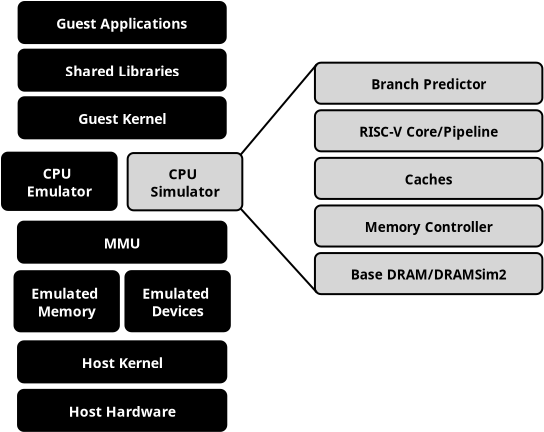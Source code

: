 <?xml version="1.0" encoding="UTF-8"?>
<dia:diagram xmlns:dia="http://www.lysator.liu.se/~alla/dia/">
  <dia:layer name="Background" visible="true" active="true">
    <dia:group>
      <dia:object type="Flowchart - Box" version="0" id="O0">
        <dia:attribute name="obj_pos">
          <dia:point val="14.009,-29.932"/>
        </dia:attribute>
        <dia:attribute name="obj_bb">
          <dia:rectangle val="13.959,-29.982;24.413,-27.829"/>
        </dia:attribute>
        <dia:attribute name="elem_corner">
          <dia:point val="14.009,-29.932"/>
        </dia:attribute>
        <dia:attribute name="elem_width">
          <dia:real val="10.355"/>
        </dia:attribute>
        <dia:attribute name="elem_height">
          <dia:real val="2.052"/>
        </dia:attribute>
        <dia:attribute name="border_width">
          <dia:real val="0.1"/>
        </dia:attribute>
        <dia:attribute name="inner_color">
          <dia:color val="#000000"/>
        </dia:attribute>
        <dia:attribute name="show_background">
          <dia:boolean val="true"/>
        </dia:attribute>
        <dia:attribute name="corner_radius">
          <dia:real val="0.3"/>
        </dia:attribute>
        <dia:attribute name="padding">
          <dia:real val="0.5"/>
        </dia:attribute>
        <dia:attribute name="text">
          <dia:composite type="text">
            <dia:attribute name="string">
              <dia:string>#Guest Applications#</dia:string>
            </dia:attribute>
            <dia:attribute name="font">
              <dia:font family="TakaoPGothic" style="80" name="Courier"/>
            </dia:attribute>
            <dia:attribute name="height">
              <dia:real val="0.882"/>
            </dia:attribute>
            <dia:attribute name="pos">
              <dia:point val="19.186,-28.727"/>
            </dia:attribute>
            <dia:attribute name="color">
              <dia:color val="#ffffff"/>
            </dia:attribute>
            <dia:attribute name="alignment">
              <dia:enum val="1"/>
            </dia:attribute>
          </dia:composite>
        </dia:attribute>
      </dia:object>
      <dia:object type="Flowchart - Box" version="0" id="O1">
        <dia:attribute name="obj_pos">
          <dia:point val="14.009,-27.55"/>
        </dia:attribute>
        <dia:attribute name="obj_bb">
          <dia:rectangle val="13.959,-27.6;24.413,-25.448"/>
        </dia:attribute>
        <dia:attribute name="elem_corner">
          <dia:point val="14.009,-27.55"/>
        </dia:attribute>
        <dia:attribute name="elem_width">
          <dia:real val="10.355"/>
        </dia:attribute>
        <dia:attribute name="elem_height">
          <dia:real val="2.052"/>
        </dia:attribute>
        <dia:attribute name="border_width">
          <dia:real val="0.1"/>
        </dia:attribute>
        <dia:attribute name="inner_color">
          <dia:color val="#000000"/>
        </dia:attribute>
        <dia:attribute name="show_background">
          <dia:boolean val="true"/>
        </dia:attribute>
        <dia:attribute name="corner_radius">
          <dia:real val="0.3"/>
        </dia:attribute>
        <dia:attribute name="padding">
          <dia:real val="0.5"/>
        </dia:attribute>
        <dia:attribute name="text">
          <dia:composite type="text">
            <dia:attribute name="string">
              <dia:string>#Shared Libraries#</dia:string>
            </dia:attribute>
            <dia:attribute name="font">
              <dia:font family="TakaoPGothic" style="80" name="Courier"/>
            </dia:attribute>
            <dia:attribute name="height">
              <dia:real val="0.882"/>
            </dia:attribute>
            <dia:attribute name="pos">
              <dia:point val="19.186,-26.345"/>
            </dia:attribute>
            <dia:attribute name="color">
              <dia:color val="#ffffff"/>
            </dia:attribute>
            <dia:attribute name="alignment">
              <dia:enum val="1"/>
            </dia:attribute>
          </dia:composite>
        </dia:attribute>
      </dia:object>
      <dia:object type="Flowchart - Box" version="0" id="O2">
        <dia:attribute name="obj_pos">
          <dia:point val="14.009,-25.169"/>
        </dia:attribute>
        <dia:attribute name="obj_bb">
          <dia:rectangle val="13.959,-25.218;24.413,-23.066"/>
        </dia:attribute>
        <dia:attribute name="elem_corner">
          <dia:point val="14.009,-25.169"/>
        </dia:attribute>
        <dia:attribute name="elem_width">
          <dia:real val="10.355"/>
        </dia:attribute>
        <dia:attribute name="elem_height">
          <dia:real val="2.052"/>
        </dia:attribute>
        <dia:attribute name="border_width">
          <dia:real val="0.1"/>
        </dia:attribute>
        <dia:attribute name="inner_color">
          <dia:color val="#000000"/>
        </dia:attribute>
        <dia:attribute name="show_background">
          <dia:boolean val="true"/>
        </dia:attribute>
        <dia:attribute name="corner_radius">
          <dia:real val="0.3"/>
        </dia:attribute>
        <dia:attribute name="padding">
          <dia:real val="0.5"/>
        </dia:attribute>
        <dia:attribute name="text">
          <dia:composite type="text">
            <dia:attribute name="string">
              <dia:string>#Guest Kernel#</dia:string>
            </dia:attribute>
            <dia:attribute name="font">
              <dia:font family="TakaoPGothic" style="80" name="Courier"/>
            </dia:attribute>
            <dia:attribute name="height">
              <dia:real val="0.882"/>
            </dia:attribute>
            <dia:attribute name="pos">
              <dia:point val="19.186,-23.963"/>
            </dia:attribute>
            <dia:attribute name="color">
              <dia:color val="#ffffff"/>
            </dia:attribute>
            <dia:attribute name="alignment">
              <dia:enum val="1"/>
            </dia:attribute>
          </dia:composite>
        </dia:attribute>
      </dia:object>
    </dia:group>
    <dia:group>
      <dia:object type="Flowchart - Box" version="0" id="O3">
        <dia:attribute name="obj_pos">
          <dia:point val="13.98,-12.965"/>
        </dia:attribute>
        <dia:attribute name="obj_bb">
          <dia:rectangle val="13.93,-13.015;24.442,-10.862"/>
        </dia:attribute>
        <dia:attribute name="elem_corner">
          <dia:point val="13.98,-12.965"/>
        </dia:attribute>
        <dia:attribute name="elem_width">
          <dia:real val="10.412"/>
        </dia:attribute>
        <dia:attribute name="elem_height">
          <dia:real val="2.052"/>
        </dia:attribute>
        <dia:attribute name="border_width">
          <dia:real val="0.1"/>
        </dia:attribute>
        <dia:attribute name="inner_color">
          <dia:color val="#000000"/>
        </dia:attribute>
        <dia:attribute name="show_background">
          <dia:boolean val="true"/>
        </dia:attribute>
        <dia:attribute name="corner_radius">
          <dia:real val="0.3"/>
        </dia:attribute>
        <dia:attribute name="padding">
          <dia:real val="0.5"/>
        </dia:attribute>
        <dia:attribute name="text">
          <dia:composite type="text">
            <dia:attribute name="string">
              <dia:string>#Host Kernel#</dia:string>
            </dia:attribute>
            <dia:attribute name="font">
              <dia:font family="TakaoPGothic" style="80" name="Courier"/>
            </dia:attribute>
            <dia:attribute name="height">
              <dia:real val="0.882"/>
            </dia:attribute>
            <dia:attribute name="pos">
              <dia:point val="19.186,-11.759"/>
            </dia:attribute>
            <dia:attribute name="color">
              <dia:color val="#ffffff"/>
            </dia:attribute>
            <dia:attribute name="alignment">
              <dia:enum val="1"/>
            </dia:attribute>
          </dia:composite>
        </dia:attribute>
      </dia:object>
      <dia:object type="Flowchart - Box" version="0" id="O4">
        <dia:attribute name="obj_pos">
          <dia:point val="13.98,-10.539"/>
        </dia:attribute>
        <dia:attribute name="obj_bb">
          <dia:rectangle val="13.93,-10.589;24.442,-8.437"/>
        </dia:attribute>
        <dia:attribute name="elem_corner">
          <dia:point val="13.98,-10.539"/>
        </dia:attribute>
        <dia:attribute name="elem_width">
          <dia:real val="10.412"/>
        </dia:attribute>
        <dia:attribute name="elem_height">
          <dia:real val="2.052"/>
        </dia:attribute>
        <dia:attribute name="border_width">
          <dia:real val="0.1"/>
        </dia:attribute>
        <dia:attribute name="inner_color">
          <dia:color val="#000000"/>
        </dia:attribute>
        <dia:attribute name="show_background">
          <dia:boolean val="true"/>
        </dia:attribute>
        <dia:attribute name="corner_radius">
          <dia:real val="0.3"/>
        </dia:attribute>
        <dia:attribute name="padding">
          <dia:real val="0.5"/>
        </dia:attribute>
        <dia:attribute name="text">
          <dia:composite type="text">
            <dia:attribute name="string">
              <dia:string>#Host Hardware#</dia:string>
            </dia:attribute>
            <dia:attribute name="font">
              <dia:font family="TakaoPGothic" style="80" name="Courier"/>
            </dia:attribute>
            <dia:attribute name="height">
              <dia:real val="0.882"/>
            </dia:attribute>
            <dia:attribute name="pos">
              <dia:point val="19.186,-9.334"/>
            </dia:attribute>
            <dia:attribute name="color">
              <dia:color val="#ffffff"/>
            </dia:attribute>
            <dia:attribute name="alignment">
              <dia:enum val="1"/>
            </dia:attribute>
          </dia:composite>
        </dia:attribute>
      </dia:object>
    </dia:group>
    <dia:group>
      <dia:object type="Flowchart - Box" version="0" id="O5">
        <dia:attribute name="obj_pos">
          <dia:point val="13.804,-16.471"/>
        </dia:attribute>
        <dia:attribute name="obj_bb">
          <dia:rectangle val="13.754,-16.521;19.071,-13.416"/>
        </dia:attribute>
        <dia:attribute name="elem_corner">
          <dia:point val="13.804,-16.471"/>
        </dia:attribute>
        <dia:attribute name="elem_width">
          <dia:real val="5.218"/>
        </dia:attribute>
        <dia:attribute name="elem_height">
          <dia:real val="3.005"/>
        </dia:attribute>
        <dia:attribute name="border_width">
          <dia:real val="0.1"/>
        </dia:attribute>
        <dia:attribute name="inner_color">
          <dia:color val="#000000"/>
        </dia:attribute>
        <dia:attribute name="show_background">
          <dia:boolean val="true"/>
        </dia:attribute>
        <dia:attribute name="corner_radius">
          <dia:real val="0.3"/>
        </dia:attribute>
        <dia:attribute name="padding">
          <dia:real val="0.5"/>
        </dia:attribute>
        <dia:attribute name="text">
          <dia:composite type="text">
            <dia:attribute name="string">
              <dia:string>#Emulated 
Memory#</dia:string>
            </dia:attribute>
            <dia:attribute name="font">
              <dia:font family="TakaoPGothic" style="80" name="Courier"/>
            </dia:attribute>
            <dia:attribute name="height">
              <dia:real val="0.882"/>
            </dia:attribute>
            <dia:attribute name="pos">
              <dia:point val="16.413,-15.23"/>
            </dia:attribute>
            <dia:attribute name="color">
              <dia:color val="#ffffff"/>
            </dia:attribute>
            <dia:attribute name="alignment">
              <dia:enum val="1"/>
            </dia:attribute>
          </dia:composite>
        </dia:attribute>
      </dia:object>
      <dia:object type="Flowchart - Box" version="0" id="O6">
        <dia:attribute name="obj_pos">
          <dia:point val="19.351,-16.475"/>
        </dia:attribute>
        <dia:attribute name="obj_bb">
          <dia:rectangle val="19.3,-16.525;24.618,-13.42"/>
        </dia:attribute>
        <dia:attribute name="elem_corner">
          <dia:point val="19.351,-16.475"/>
        </dia:attribute>
        <dia:attribute name="elem_width">
          <dia:real val="5.218"/>
        </dia:attribute>
        <dia:attribute name="elem_height">
          <dia:real val="3.005"/>
        </dia:attribute>
        <dia:attribute name="border_width">
          <dia:real val="0.1"/>
        </dia:attribute>
        <dia:attribute name="inner_color">
          <dia:color val="#000000"/>
        </dia:attribute>
        <dia:attribute name="show_background">
          <dia:boolean val="true"/>
        </dia:attribute>
        <dia:attribute name="corner_radius">
          <dia:real val="0.3"/>
        </dia:attribute>
        <dia:attribute name="padding">
          <dia:real val="0.5"/>
        </dia:attribute>
        <dia:attribute name="text">
          <dia:composite type="text">
            <dia:attribute name="string">
              <dia:string>#Emulated 
Devices#</dia:string>
            </dia:attribute>
            <dia:attribute name="font">
              <dia:font family="TakaoPGothic" style="80" name="Courier"/>
            </dia:attribute>
            <dia:attribute name="height">
              <dia:real val="0.882"/>
            </dia:attribute>
            <dia:attribute name="pos">
              <dia:point val="21.959,-15.235"/>
            </dia:attribute>
            <dia:attribute name="color">
              <dia:color val="#ffffff"/>
            </dia:attribute>
            <dia:attribute name="alignment">
              <dia:enum val="1"/>
            </dia:attribute>
          </dia:composite>
        </dia:attribute>
      </dia:object>
    </dia:group>
    <dia:object type="Flowchart - Box" version="0" id="O7">
      <dia:attribute name="obj_pos">
        <dia:point val="13.976,-18.95"/>
      </dia:attribute>
      <dia:attribute name="obj_bb">
        <dia:rectangle val="13.926,-19.0;24.446,-16.848"/>
      </dia:attribute>
      <dia:attribute name="elem_corner">
        <dia:point val="13.976,-18.95"/>
      </dia:attribute>
      <dia:attribute name="elem_width">
        <dia:real val="10.42"/>
      </dia:attribute>
      <dia:attribute name="elem_height">
        <dia:real val="2.052"/>
      </dia:attribute>
      <dia:attribute name="border_width">
        <dia:real val="0.1"/>
      </dia:attribute>
      <dia:attribute name="inner_color">
        <dia:color val="#000000"/>
      </dia:attribute>
      <dia:attribute name="show_background">
        <dia:boolean val="true"/>
      </dia:attribute>
      <dia:attribute name="corner_radius">
        <dia:real val="0.3"/>
      </dia:attribute>
      <dia:attribute name="padding">
        <dia:real val="0.5"/>
      </dia:attribute>
      <dia:attribute name="text">
        <dia:composite type="text">
          <dia:attribute name="string">
            <dia:string>#MMU#</dia:string>
          </dia:attribute>
          <dia:attribute name="font">
            <dia:font family="TakaoPGothic" style="80" name="Courier"/>
          </dia:attribute>
          <dia:attribute name="height">
            <dia:real val="0.882"/>
          </dia:attribute>
          <dia:attribute name="pos">
            <dia:point val="19.186,-17.745"/>
          </dia:attribute>
          <dia:attribute name="color">
            <dia:color val="#ffffff"/>
          </dia:attribute>
          <dia:attribute name="alignment">
            <dia:enum val="1"/>
          </dia:attribute>
        </dia:composite>
      </dia:attribute>
    </dia:object>
    <dia:object type="Flowchart - Box" version="0" id="O8">
      <dia:attribute name="obj_pos">
        <dia:point val="13.178,-22.4"/>
      </dia:attribute>
      <dia:attribute name="obj_bb">
        <dia:rectangle val="13.128,-22.45;18.961,-19.486"/>
      </dia:attribute>
      <dia:attribute name="elem_corner">
        <dia:point val="13.178,-22.4"/>
      </dia:attribute>
      <dia:attribute name="elem_width">
        <dia:real val="5.733"/>
      </dia:attribute>
      <dia:attribute name="elem_height">
        <dia:real val="2.864"/>
      </dia:attribute>
      <dia:attribute name="border_width">
        <dia:real val="0.1"/>
      </dia:attribute>
      <dia:attribute name="inner_color">
        <dia:color val="#000000"/>
      </dia:attribute>
      <dia:attribute name="show_background">
        <dia:boolean val="true"/>
      </dia:attribute>
      <dia:attribute name="corner_radius">
        <dia:real val="0.3"/>
      </dia:attribute>
      <dia:attribute name="padding">
        <dia:real val="0.5"/>
      </dia:attribute>
      <dia:attribute name="text">
        <dia:composite type="text">
          <dia:attribute name="string">
            <dia:string>#CPU 
Emulator#</dia:string>
          </dia:attribute>
          <dia:attribute name="font">
            <dia:font family="TakaoPGothic" style="80" name="Courier"/>
          </dia:attribute>
          <dia:attribute name="height">
            <dia:real val="0.882"/>
          </dia:attribute>
          <dia:attribute name="pos">
            <dia:point val="16.044,-21.23"/>
          </dia:attribute>
          <dia:attribute name="color">
            <dia:color val="#ffffff"/>
          </dia:attribute>
          <dia:attribute name="alignment">
            <dia:enum val="1"/>
          </dia:attribute>
        </dia:composite>
      </dia:attribute>
    </dia:object>
    <dia:object type="Flowchart - Box" version="0" id="O9">
      <dia:attribute name="obj_pos">
        <dia:point val="19.461,-22.38"/>
      </dia:attribute>
      <dia:attribute name="obj_bb">
        <dia:rectangle val="19.411,-22.43;25.244,-19.466"/>
      </dia:attribute>
      <dia:attribute name="elem_corner">
        <dia:point val="19.461,-22.38"/>
      </dia:attribute>
      <dia:attribute name="elem_width">
        <dia:real val="5.733"/>
      </dia:attribute>
      <dia:attribute name="elem_height">
        <dia:real val="2.864"/>
      </dia:attribute>
      <dia:attribute name="border_width">
        <dia:real val="0.1"/>
      </dia:attribute>
      <dia:attribute name="inner_color">
        <dia:color val="#d6d6d6"/>
      </dia:attribute>
      <dia:attribute name="show_background">
        <dia:boolean val="true"/>
      </dia:attribute>
      <dia:attribute name="corner_radius">
        <dia:real val="0.3"/>
      </dia:attribute>
      <dia:attribute name="padding">
        <dia:real val="0.5"/>
      </dia:attribute>
      <dia:attribute name="text">
        <dia:composite type="text">
          <dia:attribute name="string">
            <dia:string>#CPU 
Simulator#</dia:string>
          </dia:attribute>
          <dia:attribute name="font">
            <dia:font family="TakaoPGothic" style="80" name="Courier"/>
          </dia:attribute>
          <dia:attribute name="height">
            <dia:real val="0.882"/>
          </dia:attribute>
          <dia:attribute name="pos">
            <dia:point val="22.328,-21.21"/>
          </dia:attribute>
          <dia:attribute name="color">
            <dia:color val="#000000"/>
          </dia:attribute>
          <dia:attribute name="alignment">
            <dia:enum val="1"/>
          </dia:attribute>
        </dia:composite>
      </dia:attribute>
    </dia:object>
    <dia:group>
      <dia:object type="Flowchart - Box" version="0" id="O10">
        <dia:attribute name="obj_pos">
          <dia:point val="28.825,-24.518"/>
        </dia:attribute>
        <dia:attribute name="obj_bb">
          <dia:rectangle val="28.775,-24.568;40.247,-22.415"/>
        </dia:attribute>
        <dia:attribute name="elem_corner">
          <dia:point val="28.825,-24.518"/>
        </dia:attribute>
        <dia:attribute name="elem_width">
          <dia:real val="11.371"/>
        </dia:attribute>
        <dia:attribute name="elem_height">
          <dia:real val="2.052"/>
        </dia:attribute>
        <dia:attribute name="border_width">
          <dia:real val="0.1"/>
        </dia:attribute>
        <dia:attribute name="inner_color">
          <dia:color val="#d6d6d6"/>
        </dia:attribute>
        <dia:attribute name="show_background">
          <dia:boolean val="true"/>
        </dia:attribute>
        <dia:attribute name="corner_radius">
          <dia:real val="0.3"/>
        </dia:attribute>
        <dia:attribute name="padding">
          <dia:real val="0.5"/>
        </dia:attribute>
        <dia:attribute name="text">
          <dia:composite type="text">
            <dia:attribute name="string">
              <dia:string>#RISC-V Core/Pipeline#</dia:string>
            </dia:attribute>
            <dia:attribute name="font">
              <dia:font family="TakaoPGothic" style="80" name="Courier"/>
            </dia:attribute>
            <dia:attribute name="height">
              <dia:real val="0.847"/>
            </dia:attribute>
            <dia:attribute name="pos">
              <dia:point val="34.511,-23.32"/>
            </dia:attribute>
            <dia:attribute name="color">
              <dia:color val="#000000"/>
            </dia:attribute>
            <dia:attribute name="alignment">
              <dia:enum val="1"/>
            </dia:attribute>
          </dia:composite>
        </dia:attribute>
      </dia:object>
      <dia:object type="Flowchart - Box" version="0" id="O11">
        <dia:attribute name="obj_pos">
          <dia:point val="28.825,-22.138"/>
        </dia:attribute>
        <dia:attribute name="obj_bb">
          <dia:rectangle val="28.775,-22.188;40.247,-20.036"/>
        </dia:attribute>
        <dia:attribute name="elem_corner">
          <dia:point val="28.825,-22.138"/>
        </dia:attribute>
        <dia:attribute name="elem_width">
          <dia:real val="11.371"/>
        </dia:attribute>
        <dia:attribute name="elem_height">
          <dia:real val="2.052"/>
        </dia:attribute>
        <dia:attribute name="border_width">
          <dia:real val="0.1"/>
        </dia:attribute>
        <dia:attribute name="inner_color">
          <dia:color val="#d6d6d6"/>
        </dia:attribute>
        <dia:attribute name="show_background">
          <dia:boolean val="true"/>
        </dia:attribute>
        <dia:attribute name="corner_radius">
          <dia:real val="0.3"/>
        </dia:attribute>
        <dia:attribute name="padding">
          <dia:real val="0.5"/>
        </dia:attribute>
        <dia:attribute name="text">
          <dia:composite type="text">
            <dia:attribute name="string">
              <dia:string>#Caches#</dia:string>
            </dia:attribute>
            <dia:attribute name="font">
              <dia:font family="TakaoPGothic" style="80" name="Courier"/>
            </dia:attribute>
            <dia:attribute name="height">
              <dia:real val="0.847"/>
            </dia:attribute>
            <dia:attribute name="pos">
              <dia:point val="34.511,-20.94"/>
            </dia:attribute>
            <dia:attribute name="color">
              <dia:color val="#000000"/>
            </dia:attribute>
            <dia:attribute name="alignment">
              <dia:enum val="1"/>
            </dia:attribute>
          </dia:composite>
        </dia:attribute>
      </dia:object>
      <dia:object type="Flowchart - Box" version="0" id="O12">
        <dia:attribute name="obj_pos">
          <dia:point val="28.825,-19.759"/>
        </dia:attribute>
        <dia:attribute name="obj_bb">
          <dia:rectangle val="28.775,-19.809;40.247,-17.656"/>
        </dia:attribute>
        <dia:attribute name="elem_corner">
          <dia:point val="28.825,-19.759"/>
        </dia:attribute>
        <dia:attribute name="elem_width">
          <dia:real val="11.371"/>
        </dia:attribute>
        <dia:attribute name="elem_height">
          <dia:real val="2.052"/>
        </dia:attribute>
        <dia:attribute name="border_width">
          <dia:real val="0.1"/>
        </dia:attribute>
        <dia:attribute name="inner_color">
          <dia:color val="#d6d6d6"/>
        </dia:attribute>
        <dia:attribute name="show_background">
          <dia:boolean val="true"/>
        </dia:attribute>
        <dia:attribute name="corner_radius">
          <dia:real val="0.3"/>
        </dia:attribute>
        <dia:attribute name="padding">
          <dia:real val="0.5"/>
        </dia:attribute>
        <dia:attribute name="text">
          <dia:composite type="text">
            <dia:attribute name="string">
              <dia:string>#Memory Controller#</dia:string>
            </dia:attribute>
            <dia:attribute name="font">
              <dia:font family="TakaoPGothic" style="80" name="Courier"/>
            </dia:attribute>
            <dia:attribute name="height">
              <dia:real val="0.847"/>
            </dia:attribute>
            <dia:attribute name="pos">
              <dia:point val="34.511,-18.561"/>
            </dia:attribute>
            <dia:attribute name="color">
              <dia:color val="#000000"/>
            </dia:attribute>
            <dia:attribute name="alignment">
              <dia:enum val="1"/>
            </dia:attribute>
          </dia:composite>
        </dia:attribute>
      </dia:object>
      <dia:object type="Flowchart - Box" version="0" id="O13">
        <dia:attribute name="obj_pos">
          <dia:point val="28.825,-26.897"/>
        </dia:attribute>
        <dia:attribute name="obj_bb">
          <dia:rectangle val="28.775,-26.947;40.247,-24.795"/>
        </dia:attribute>
        <dia:attribute name="elem_corner">
          <dia:point val="28.825,-26.897"/>
        </dia:attribute>
        <dia:attribute name="elem_width">
          <dia:real val="11.371"/>
        </dia:attribute>
        <dia:attribute name="elem_height">
          <dia:real val="2.052"/>
        </dia:attribute>
        <dia:attribute name="border_width">
          <dia:real val="0.1"/>
        </dia:attribute>
        <dia:attribute name="inner_color">
          <dia:color val="#d6d6d6"/>
        </dia:attribute>
        <dia:attribute name="show_background">
          <dia:boolean val="true"/>
        </dia:attribute>
        <dia:attribute name="corner_radius">
          <dia:real val="0.3"/>
        </dia:attribute>
        <dia:attribute name="padding">
          <dia:real val="0.5"/>
        </dia:attribute>
        <dia:attribute name="text">
          <dia:composite type="text">
            <dia:attribute name="string">
              <dia:string>#Branch Predictor#</dia:string>
            </dia:attribute>
            <dia:attribute name="font">
              <dia:font family="TakaoPGothic" style="80" name="Courier"/>
            </dia:attribute>
            <dia:attribute name="height">
              <dia:real val="0.847"/>
            </dia:attribute>
            <dia:attribute name="pos">
              <dia:point val="34.511,-25.699"/>
            </dia:attribute>
            <dia:attribute name="color">
              <dia:color val="#000000"/>
            </dia:attribute>
            <dia:attribute name="alignment">
              <dia:enum val="1"/>
            </dia:attribute>
          </dia:composite>
        </dia:attribute>
      </dia:object>
      <dia:object type="Flowchart - Box" version="0" id="O14">
        <dia:attribute name="obj_pos">
          <dia:point val="28.825,-17.379"/>
        </dia:attribute>
        <dia:attribute name="obj_bb">
          <dia:rectangle val="28.775,-17.429;40.247,-15.277"/>
        </dia:attribute>
        <dia:attribute name="elem_corner">
          <dia:point val="28.825,-17.379"/>
        </dia:attribute>
        <dia:attribute name="elem_width">
          <dia:real val="11.371"/>
        </dia:attribute>
        <dia:attribute name="elem_height">
          <dia:real val="2.052"/>
        </dia:attribute>
        <dia:attribute name="border_width">
          <dia:real val="0.1"/>
        </dia:attribute>
        <dia:attribute name="inner_color">
          <dia:color val="#d6d6d6"/>
        </dia:attribute>
        <dia:attribute name="show_background">
          <dia:boolean val="true"/>
        </dia:attribute>
        <dia:attribute name="corner_radius">
          <dia:real val="0.3"/>
        </dia:attribute>
        <dia:attribute name="padding">
          <dia:real val="0.5"/>
        </dia:attribute>
        <dia:attribute name="text">
          <dia:composite type="text">
            <dia:attribute name="string">
              <dia:string>#Base DRAM/DRAMSim2#</dia:string>
            </dia:attribute>
            <dia:attribute name="font">
              <dia:font family="TakaoPGothic" style="80" name="Courier"/>
            </dia:attribute>
            <dia:attribute name="height">
              <dia:real val="0.847"/>
            </dia:attribute>
            <dia:attribute name="pos">
              <dia:point val="34.511,-16.181"/>
            </dia:attribute>
            <dia:attribute name="color">
              <dia:color val="#000000"/>
            </dia:attribute>
            <dia:attribute name="alignment">
              <dia:enum val="1"/>
            </dia:attribute>
          </dia:composite>
        </dia:attribute>
      </dia:object>
    </dia:group>
    <dia:object type="Standard - Line" version="0" id="O15">
      <dia:attribute name="obj_pos">
        <dia:point val="25.106,-22.292"/>
      </dia:attribute>
      <dia:attribute name="obj_bb">
        <dia:rectangle val="25.035,-26.88;28.984,-22.222"/>
      </dia:attribute>
      <dia:attribute name="conn_endpoints">
        <dia:point val="25.106,-22.292"/>
        <dia:point val="28.913,-26.809"/>
      </dia:attribute>
      <dia:attribute name="numcp">
        <dia:int val="1"/>
      </dia:attribute>
      <dia:attribute name="line_width">
        <dia:real val="0.1"/>
      </dia:attribute>
      <dia:connections>
        <dia:connection handle="0" to="O9" connection="4"/>
        <dia:connection handle="1" to="O13" connection="0"/>
      </dia:connections>
    </dia:object>
    <dia:object type="Standard - Line" version="0" id="O16">
      <dia:attribute name="obj_pos">
        <dia:point val="25.106,-19.604"/>
      </dia:attribute>
      <dia:attribute name="obj_bb">
        <dia:rectangle val="25.035,-19.674;28.984,-15.344"/>
      </dia:attribute>
      <dia:attribute name="conn_endpoints">
        <dia:point val="25.106,-19.604"/>
        <dia:point val="28.913,-15.415"/>
      </dia:attribute>
      <dia:attribute name="numcp">
        <dia:int val="1"/>
      </dia:attribute>
      <dia:attribute name="line_width">
        <dia:real val="0.1"/>
      </dia:attribute>
      <dia:connections>
        <dia:connection handle="0" to="O9" connection="15"/>
        <dia:connection handle="1" to="O14" connection="11"/>
      </dia:connections>
    </dia:object>
  </dia:layer>
</dia:diagram>
